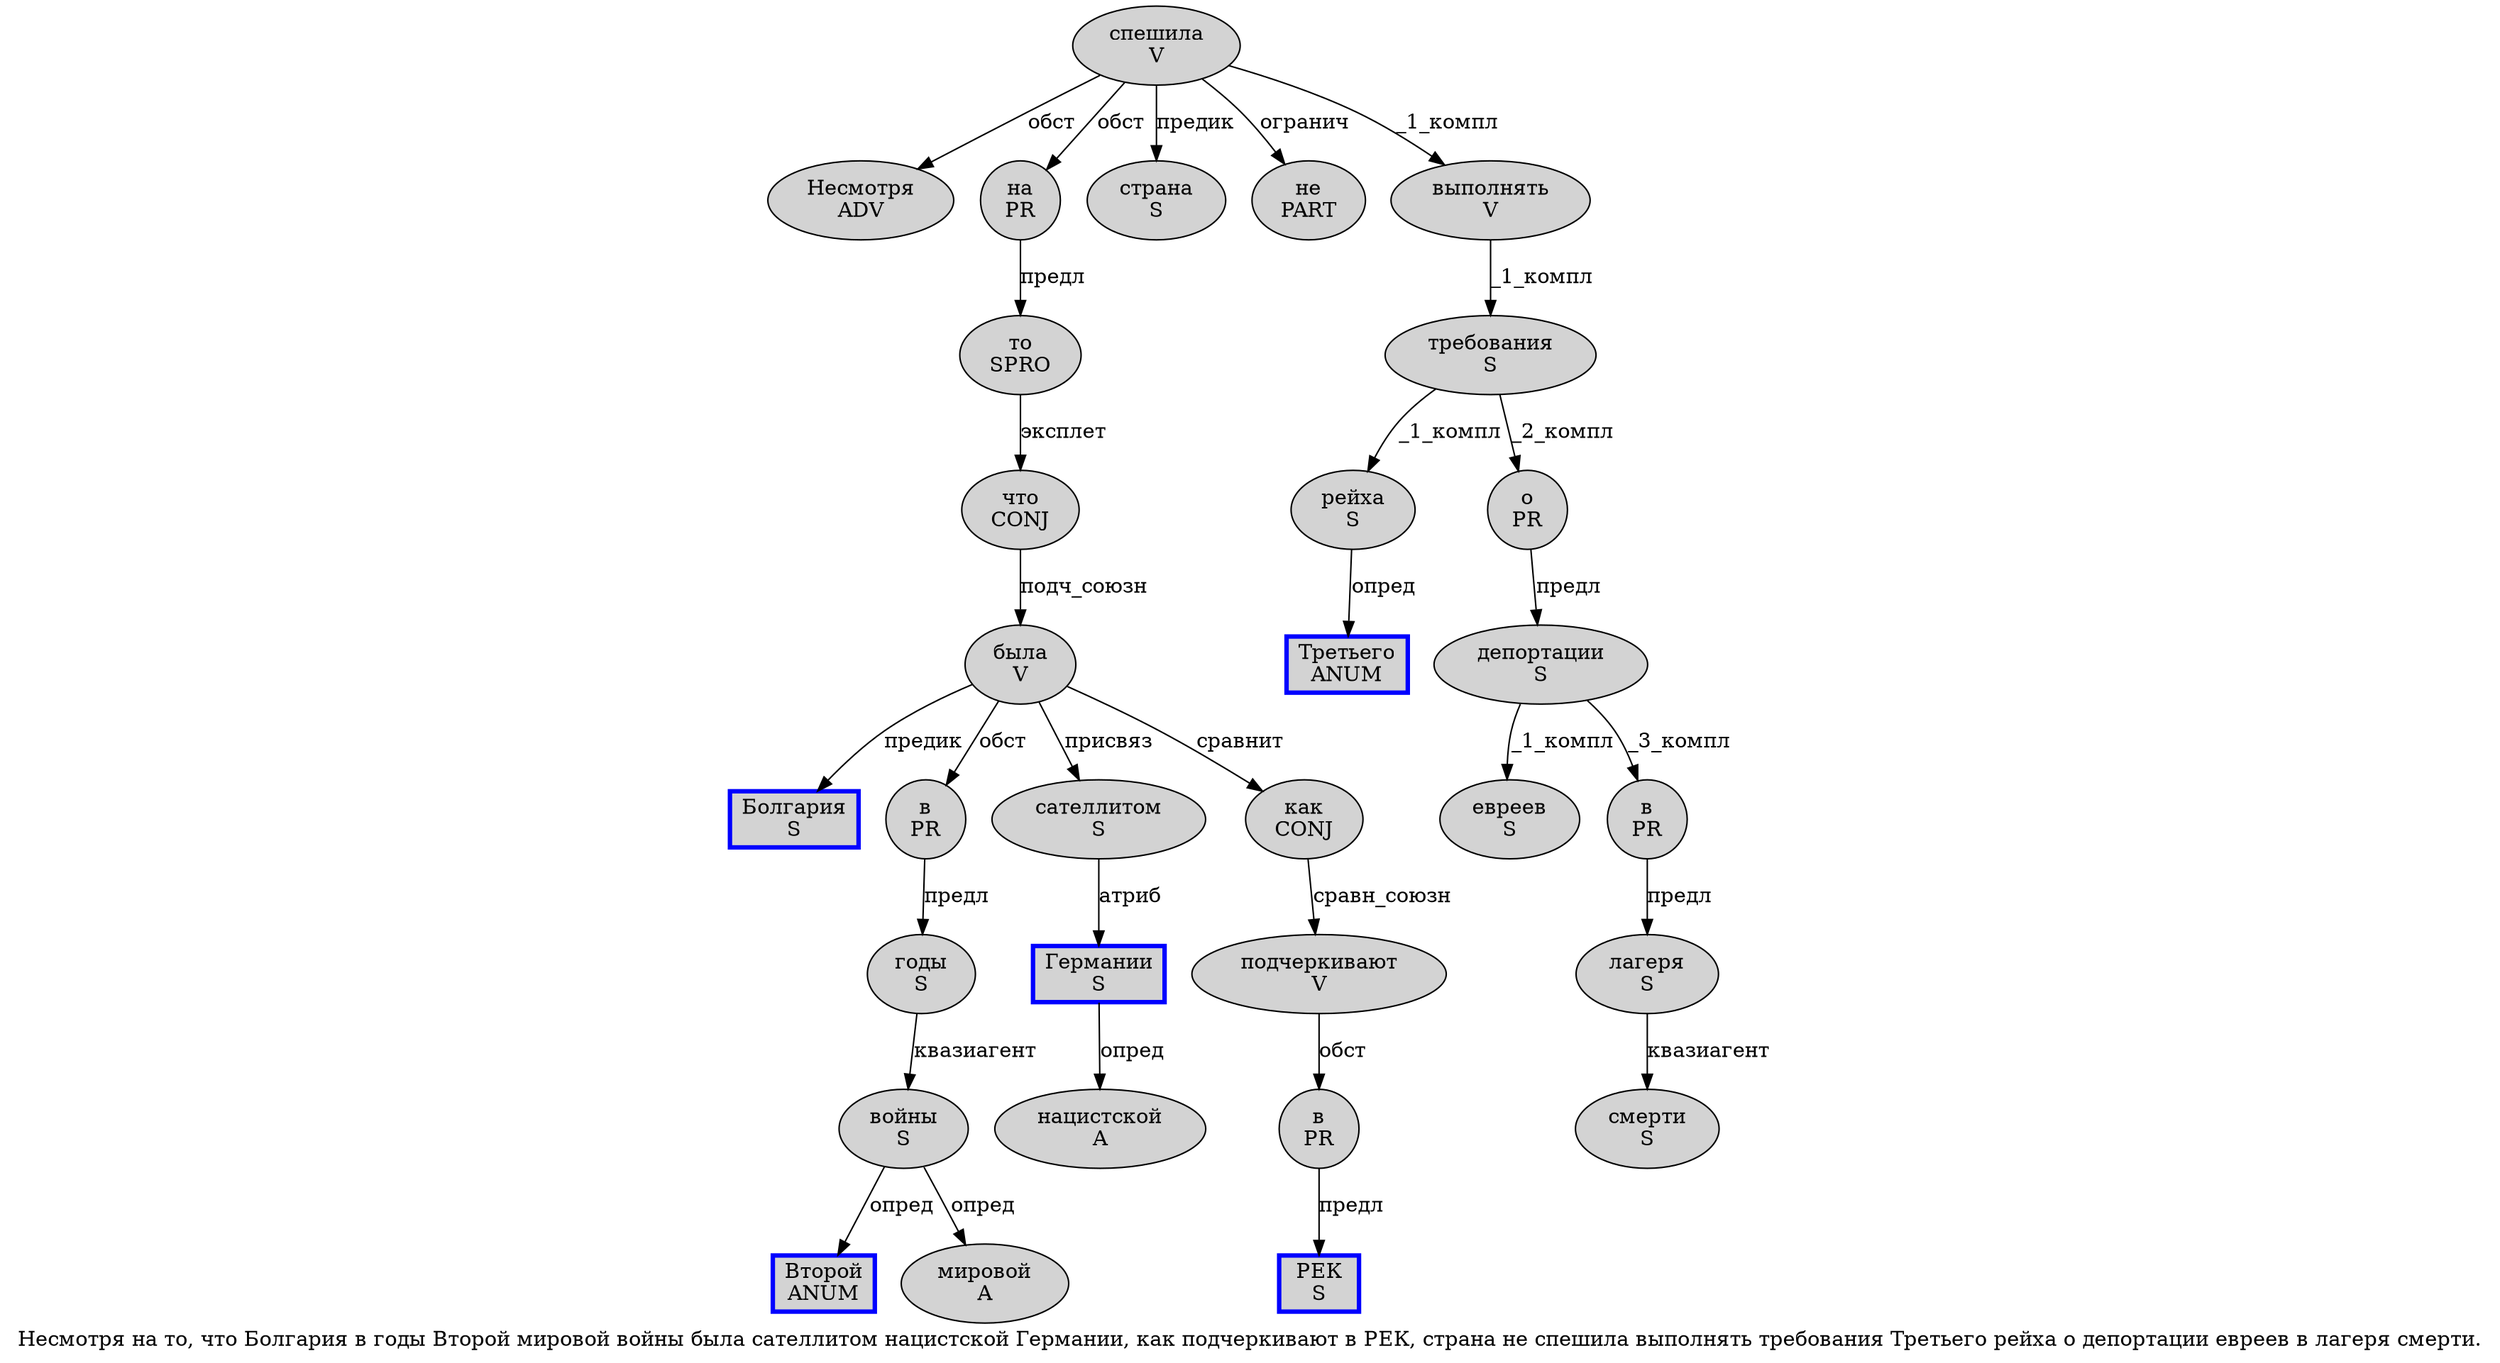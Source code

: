 digraph SENTENCE_1140 {
	graph [label="Несмотря на то, что Болгария в годы Второй мировой войны была сателлитом нацистской Германии, как подчеркивают в РЕК, страна не спешила выполнять требования Третьего рейха о депортации евреев в лагеря смерти."]
	node [style=filled]
		0 [label="Несмотря
ADV" color="" fillcolor=lightgray penwidth=1 shape=ellipse]
		1 [label="на
PR" color="" fillcolor=lightgray penwidth=1 shape=ellipse]
		2 [label="то
SPRO" color="" fillcolor=lightgray penwidth=1 shape=ellipse]
		4 [label="что
CONJ" color="" fillcolor=lightgray penwidth=1 shape=ellipse]
		5 [label="Болгария
S" color=blue fillcolor=lightgray penwidth=3 shape=box]
		6 [label="в
PR" color="" fillcolor=lightgray penwidth=1 shape=ellipse]
		7 [label="годы
S" color="" fillcolor=lightgray penwidth=1 shape=ellipse]
		8 [label="Второй
ANUM" color=blue fillcolor=lightgray penwidth=3 shape=box]
		9 [label="мировой
A" color="" fillcolor=lightgray penwidth=1 shape=ellipse]
		10 [label="войны
S" color="" fillcolor=lightgray penwidth=1 shape=ellipse]
		11 [label="была
V" color="" fillcolor=lightgray penwidth=1 shape=ellipse]
		12 [label="сателлитом
S" color="" fillcolor=lightgray penwidth=1 shape=ellipse]
		13 [label="нацистской
A" color="" fillcolor=lightgray penwidth=1 shape=ellipse]
		14 [label="Германии
S" color=blue fillcolor=lightgray penwidth=3 shape=box]
		16 [label="как
CONJ" color="" fillcolor=lightgray penwidth=1 shape=ellipse]
		17 [label="подчеркивают
V" color="" fillcolor=lightgray penwidth=1 shape=ellipse]
		18 [label="в
PR" color="" fillcolor=lightgray penwidth=1 shape=ellipse]
		19 [label="РЕК
S" color=blue fillcolor=lightgray penwidth=3 shape=box]
		21 [label="страна
S" color="" fillcolor=lightgray penwidth=1 shape=ellipse]
		22 [label="не
PART" color="" fillcolor=lightgray penwidth=1 shape=ellipse]
		23 [label="спешила
V" color="" fillcolor=lightgray penwidth=1 shape=ellipse]
		24 [label="выполнять
V" color="" fillcolor=lightgray penwidth=1 shape=ellipse]
		25 [label="требования
S" color="" fillcolor=lightgray penwidth=1 shape=ellipse]
		26 [label="Третьего
ANUM" color=blue fillcolor=lightgray penwidth=3 shape=box]
		27 [label="рейха
S" color="" fillcolor=lightgray penwidth=1 shape=ellipse]
		28 [label="о
PR" color="" fillcolor=lightgray penwidth=1 shape=ellipse]
		29 [label="депортации
S" color="" fillcolor=lightgray penwidth=1 shape=ellipse]
		30 [label="евреев
S" color="" fillcolor=lightgray penwidth=1 shape=ellipse]
		31 [label="в
PR" color="" fillcolor=lightgray penwidth=1 shape=ellipse]
		32 [label="лагеря
S" color="" fillcolor=lightgray penwidth=1 shape=ellipse]
		33 [label="смерти
S" color="" fillcolor=lightgray penwidth=1 shape=ellipse]
			16 -> 17 [label="сравн_союзн"]
			29 -> 30 [label="_1_компл"]
			29 -> 31 [label="_3_компл"]
			4 -> 11 [label="подч_союзн"]
			6 -> 7 [label="предл"]
			25 -> 27 [label="_1_компл"]
			25 -> 28 [label="_2_компл"]
			2 -> 4 [label="эксплет"]
			17 -> 18 [label="обст"]
			12 -> 14 [label="атриб"]
			11 -> 5 [label="предик"]
			11 -> 6 [label="обст"]
			11 -> 12 [label="присвяз"]
			11 -> 16 [label="сравнит"]
			24 -> 25 [label="_1_компл"]
			10 -> 8 [label="опред"]
			10 -> 9 [label="опред"]
			18 -> 19 [label="предл"]
			23 -> 0 [label="обст"]
			23 -> 1 [label="обст"]
			23 -> 21 [label="предик"]
			23 -> 22 [label="огранич"]
			23 -> 24 [label="_1_компл"]
			27 -> 26 [label="опред"]
			1 -> 2 [label="предл"]
			7 -> 10 [label="квазиагент"]
			14 -> 13 [label="опред"]
			32 -> 33 [label="квазиагент"]
			28 -> 29 [label="предл"]
			31 -> 32 [label="предл"]
}
